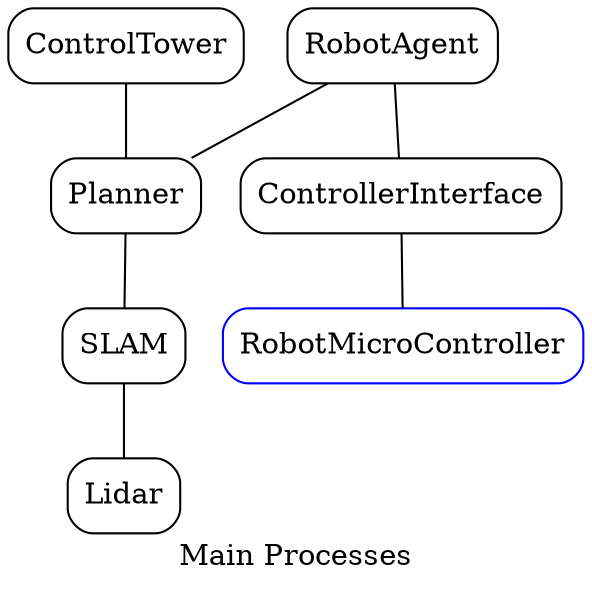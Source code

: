 graph {
    label="Main Processes"
    
    RobotAgent[shape="box", style=rounded];
    ControlTower[shape="box", style=rounded];
    Planner[shape="box", style=rounded];
    SLAM[shape="box", style=rounded];
    Lidar[shape="box", style=rounded];
    ControllerInterface[shape="box", style=rounded];
    RobotMicroController[shape="box", style=rounded, color=blue];


    RobotAgent--ControllerInterface
    ControllerInterface--RobotMicroController
    
    
    Planner--SLAM
    SLAM--Lidar
    ControlTower--Planner
    RobotAgent--Planner


}
